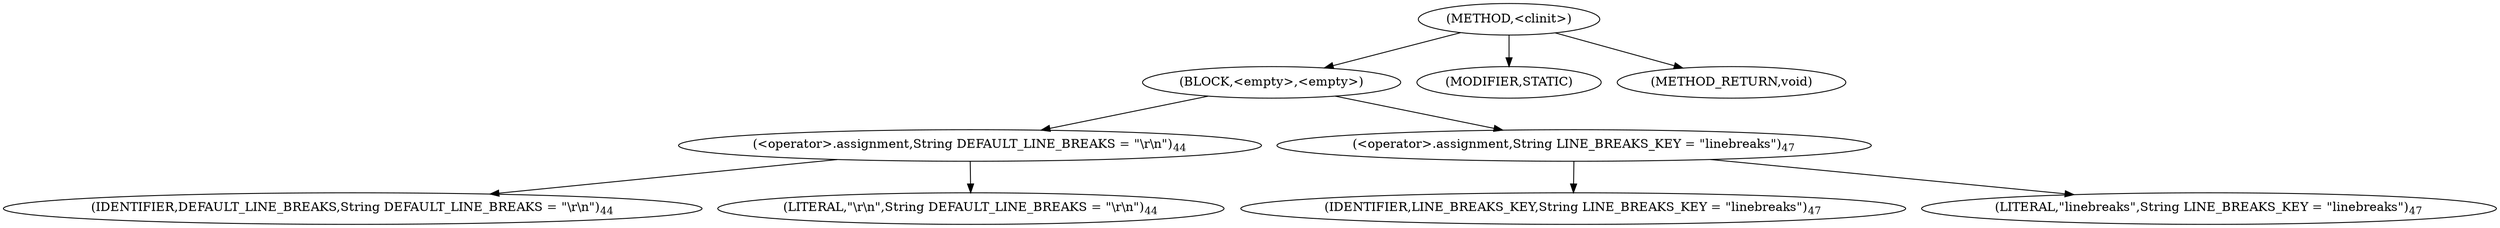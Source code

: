 digraph "&lt;clinit&gt;" {  
"201" [label = <(METHOD,&lt;clinit&gt;)> ]
"202" [label = <(BLOCK,&lt;empty&gt;,&lt;empty&gt;)> ]
"203" [label = <(&lt;operator&gt;.assignment,String DEFAULT_LINE_BREAKS = &quot;\r\n&quot;)<SUB>44</SUB>> ]
"204" [label = <(IDENTIFIER,DEFAULT_LINE_BREAKS,String DEFAULT_LINE_BREAKS = &quot;\r\n&quot;)<SUB>44</SUB>> ]
"205" [label = <(LITERAL,&quot;\r\n&quot;,String DEFAULT_LINE_BREAKS = &quot;\r\n&quot;)<SUB>44</SUB>> ]
"206" [label = <(&lt;operator&gt;.assignment,String LINE_BREAKS_KEY = &quot;linebreaks&quot;)<SUB>47</SUB>> ]
"207" [label = <(IDENTIFIER,LINE_BREAKS_KEY,String LINE_BREAKS_KEY = &quot;linebreaks&quot;)<SUB>47</SUB>> ]
"208" [label = <(LITERAL,&quot;linebreaks&quot;,String LINE_BREAKS_KEY = &quot;linebreaks&quot;)<SUB>47</SUB>> ]
"209" [label = <(MODIFIER,STATIC)> ]
"210" [label = <(METHOD_RETURN,void)> ]
  "201" -> "202" 
  "201" -> "209" 
  "201" -> "210" 
  "202" -> "203" 
  "202" -> "206" 
  "203" -> "204" 
  "203" -> "205" 
  "206" -> "207" 
  "206" -> "208" 
}
